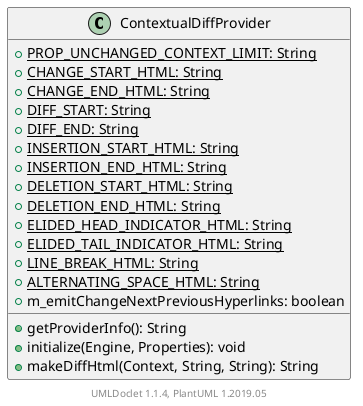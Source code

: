 @startuml

    class ContextualDiffProvider [[ContextualDiffProvider.html]] {
        {static} +PROP_UNCHANGED_CONTEXT_LIMIT: String
        {static} +CHANGE_START_HTML: String
        {static} +CHANGE_END_HTML: String
        {static} +DIFF_START: String
        {static} +DIFF_END: String
        {static} +INSERTION_START_HTML: String
        {static} +INSERTION_END_HTML: String
        {static} +DELETION_START_HTML: String
        {static} +DELETION_END_HTML: String
        {static} +ELIDED_HEAD_INDICATOR_HTML: String
        {static} +ELIDED_TAIL_INDICATOR_HTML: String
        {static} +LINE_BREAK_HTML: String
        {static} +ALTERNATING_SPACE_HTML: String
        +m_emitChangeNextPreviousHyperlinks: boolean
        +getProviderInfo(): String
        +initialize(Engine, Properties): void
        +makeDiffHtml(Context, String, String): String
    }


    center footer UMLDoclet 1.1.4, PlantUML 1.2019.05
@enduml
